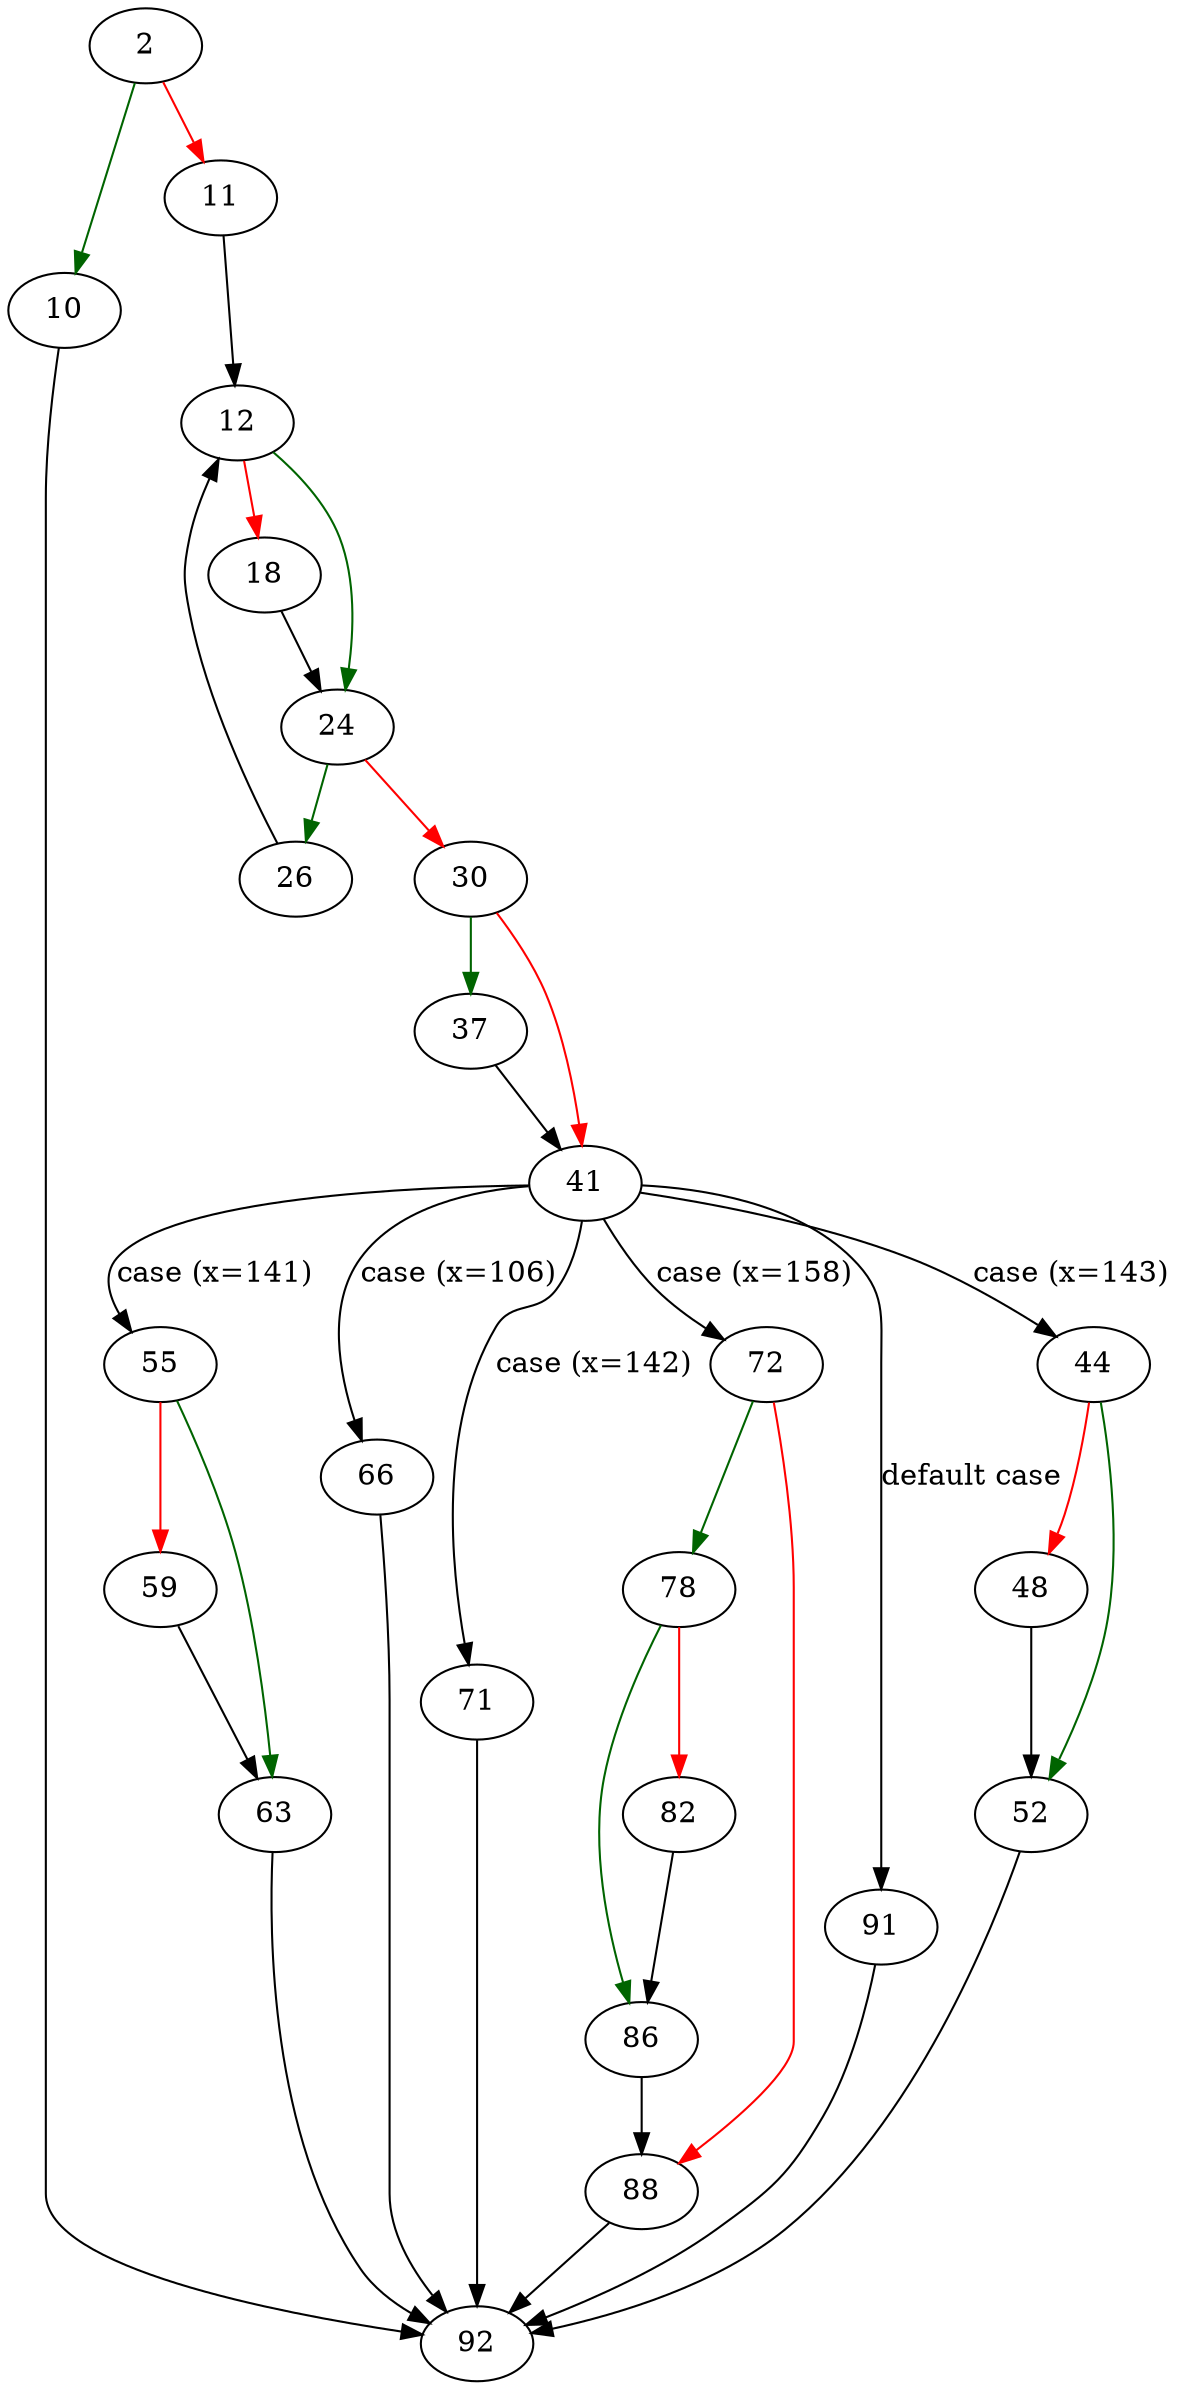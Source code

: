 strict digraph "sqlite3ExprNeedsNoAffinityChange" {
	// Node definitions.
	2 [entry=true];
	10;
	11;
	92;
	12;
	24;
	18;
	26;
	30;
	37;
	41;
	44;
	55;
	66;
	71;
	72;
	91;
	52;
	48;
	63;
	59;
	78;
	88;
	86;
	82;

	// Edge definitions.
	2 -> 10 [
		color=darkgreen
		cond=true
	];
	2 -> 11 [
		color=red
		cond=false
	];
	10 -> 92;
	11 -> 12;
	12 -> 24 [
		color=darkgreen
		cond=true
	];
	12 -> 18 [
		color=red
		cond=false
	];
	24 -> 26 [
		color=darkgreen
		cond=true
	];
	24 -> 30 [
		color=red
		cond=false
	];
	18 -> 24;
	26 -> 12;
	30 -> 37 [
		color=darkgreen
		cond=true
	];
	30 -> 41 [
		color=red
		cond=false
	];
	37 -> 41;
	41 -> 44 [
		cond="case (x=143)"
		label="case (x=143)"
	];
	41 -> 55 [
		cond="case (x=141)"
		label="case (x=141)"
	];
	41 -> 66 [
		cond="case (x=106)"
		label="case (x=106)"
	];
	41 -> 71 [
		cond="case (x=142)"
		label="case (x=142)"
	];
	41 -> 72 [
		cond="case (x=158)"
		label="case (x=158)"
	];
	41 -> 91 [
		cond="default case"
		label="default case"
	];
	44 -> 52 [
		color=darkgreen
		cond=true
	];
	44 -> 48 [
		color=red
		cond=false
	];
	55 -> 63 [
		color=darkgreen
		cond=true
	];
	55 -> 59 [
		color=red
		cond=false
	];
	66 -> 92;
	71 -> 92;
	72 -> 78 [
		color=darkgreen
		cond=true
	];
	72 -> 88 [
		color=red
		cond=false
	];
	91 -> 92;
	52 -> 92;
	48 -> 52;
	63 -> 92;
	59 -> 63;
	78 -> 86 [
		color=darkgreen
		cond=true
	];
	78 -> 82 [
		color=red
		cond=false
	];
	88 -> 92;
	86 -> 88;
	82 -> 86;
}